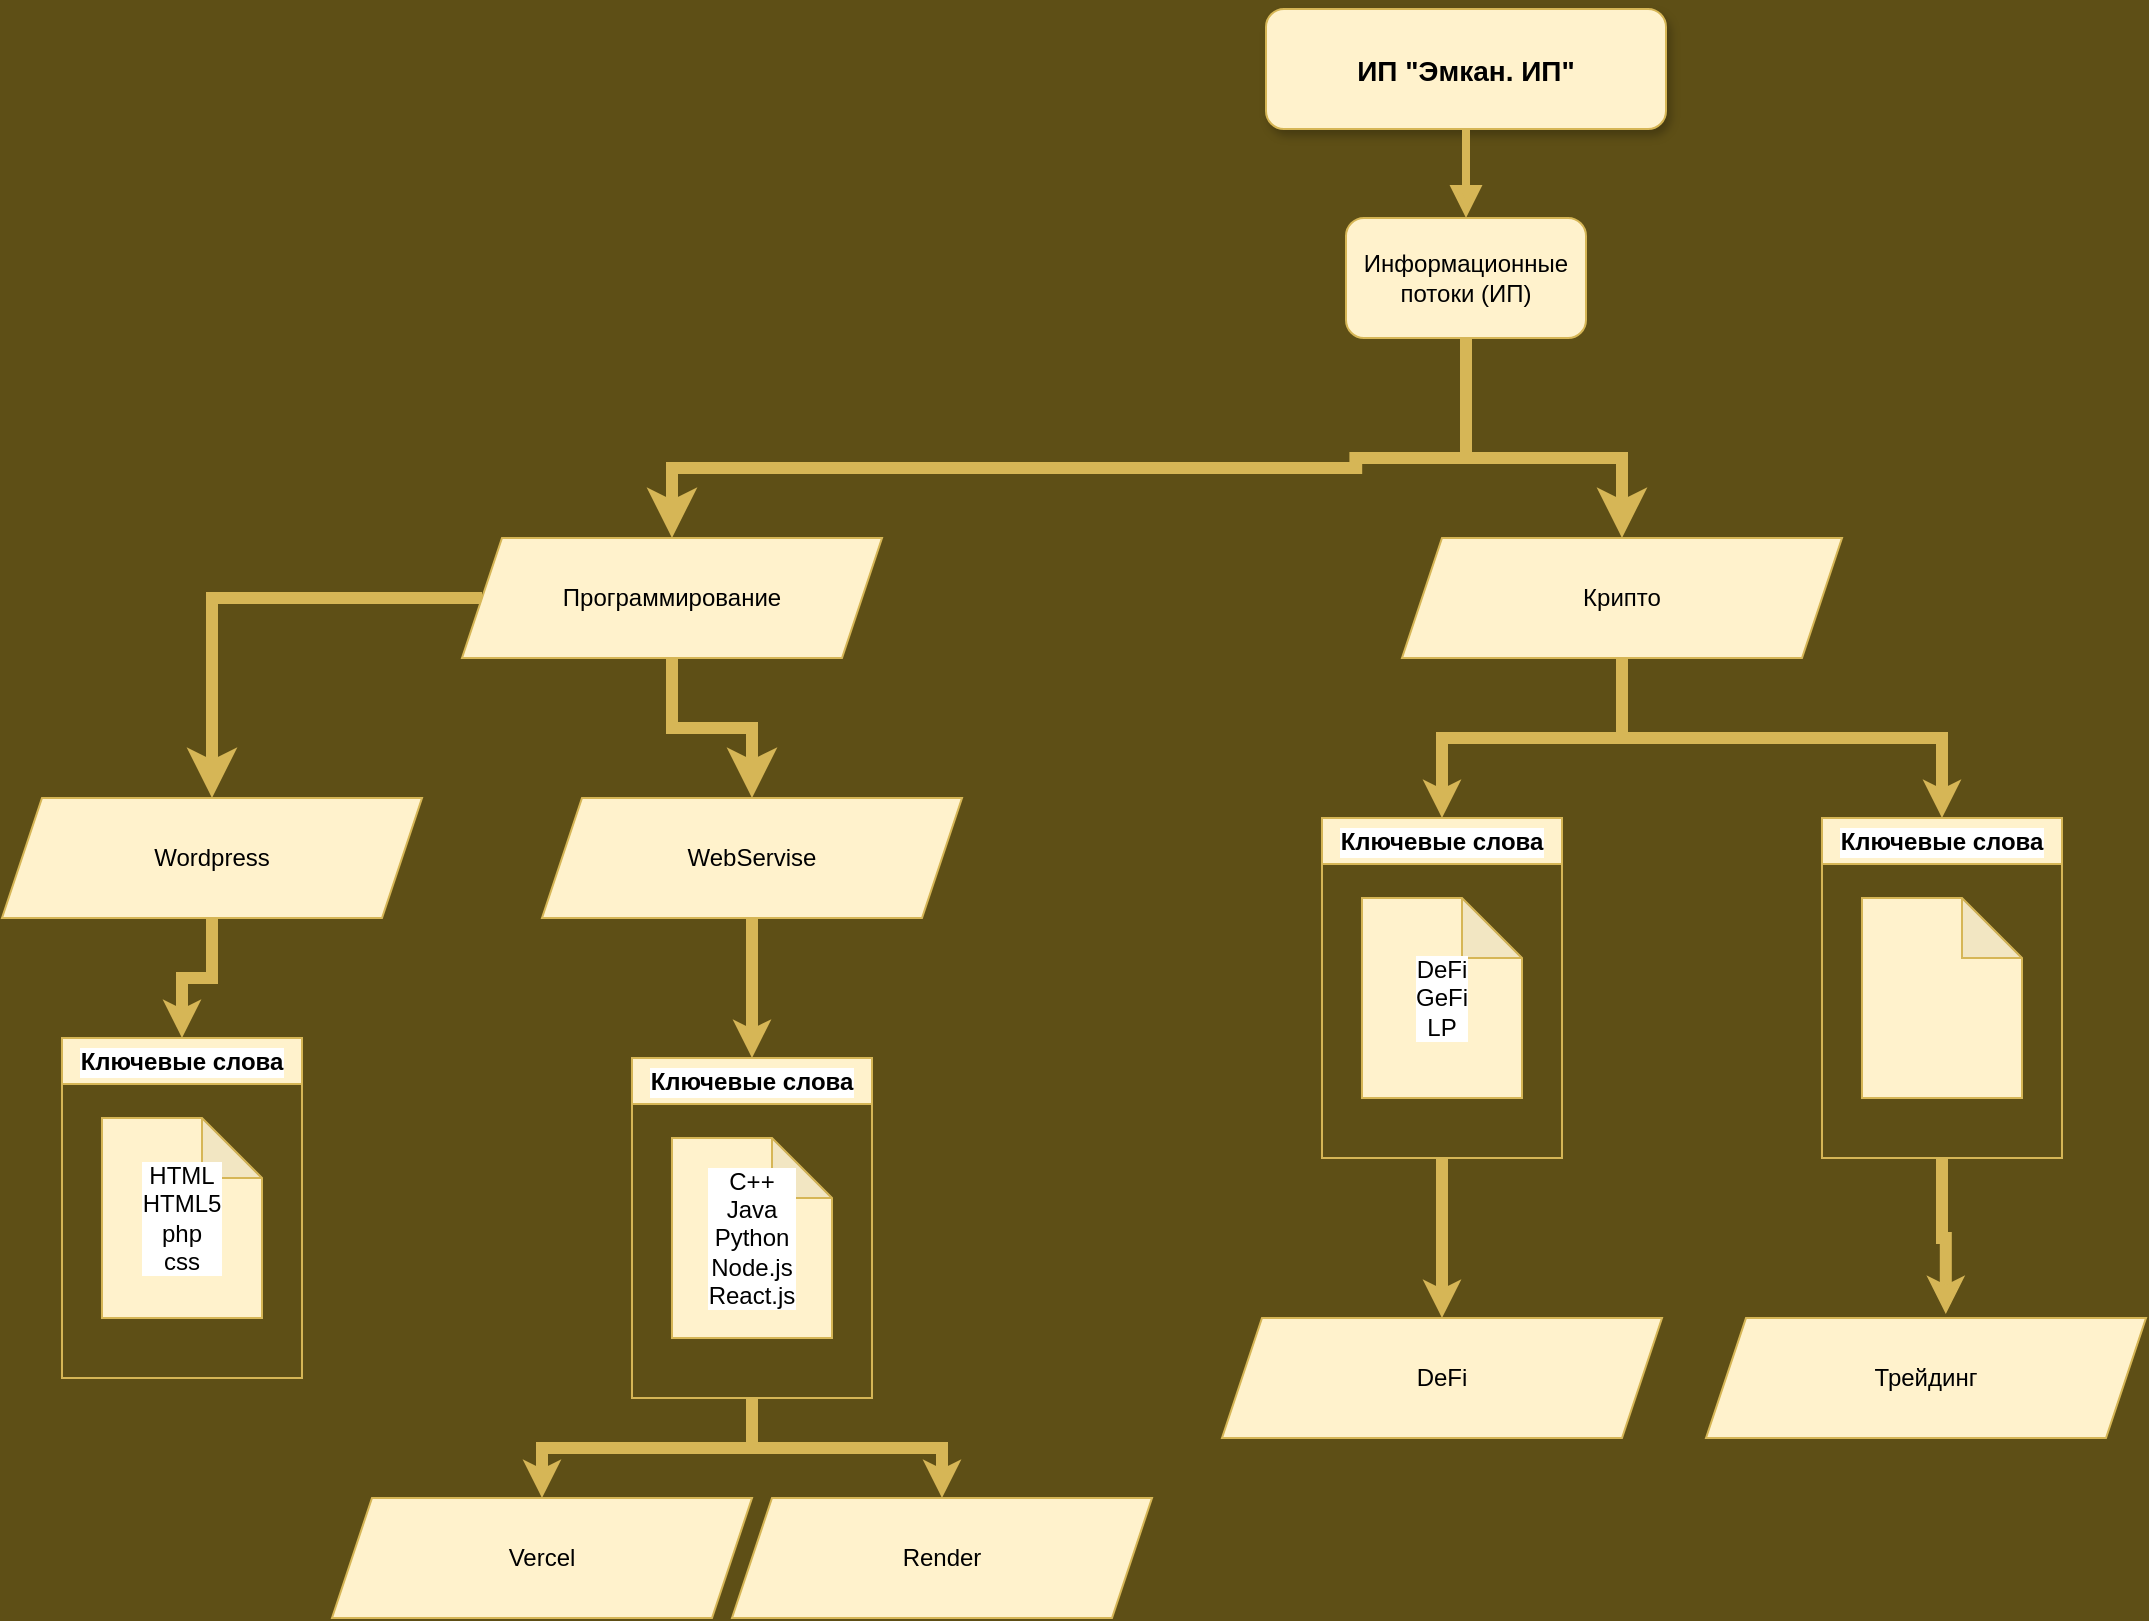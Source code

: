 <mxfile version="26.0.8">
  <diagram name="Page-1" id="97916047-d0de-89f5-080d-49f4d83e522f">
    <mxGraphModel dx="1149" dy="669" grid="1" gridSize="10" guides="1" tooltips="1" connect="1" arrows="1" fold="1" page="1" pageScale="1.5" pageWidth="827" pageHeight="1169" background="#5E4F16" math="0" shadow="0" adaptiveColors="auto">
      <root>
        <mxCell id="0" />
        <mxCell id="1" parent="0" />
        <mxCell id="2" value="ИП &quot;Эмкан. ИП&quot;" style="rounded=1;fillColor=#fff2cc;strokeColor=#d6b656;shadow=1;fontStyle=1;fontSize=14;labelBackgroundColor=none;" parent="1" vertex="1">
          <mxGeometry x="672" y="205.5" width="200" height="60" as="geometry" />
        </mxCell>
        <mxCell id="29" value="" style="edgeStyle=elbowEdgeStyle;elbow=vertical;strokeWidth=4;endArrow=block;endFill=1;fontStyle=1;strokeColor=#d6b656;labelBackgroundColor=none;fontColor=default;rounded=1;entryX=0.5;entryY=0;entryDx=0;entryDy=0;fillColor=#fff2cc;" parent="1" source="2" target="Y_URq99LYlvzqPSsGO7z-56" edge="1">
          <mxGeometry x="22" y="165.5" width="100" height="100" as="geometry">
            <mxPoint x="22" y="265.5" as="sourcePoint" />
            <mxPoint x="772.0" y="350" as="targetPoint" />
          </mxGeometry>
        </mxCell>
        <mxCell id="Y_URq99LYlvzqPSsGO7z-57" value="" style="rounded=1;orthogonalLoop=1;jettySize=auto;html=1;strokeColor=none;fontColor=default;exitX=0.494;exitY=0.061;exitDx=0;exitDy=0;exitPerimeter=0;labelBackgroundColor=none;fillColor=#fff2cc;shape=link;shadow=0;" edge="1" parent="1" source="Y_URq99LYlvzqPSsGO7z-56" target="2">
          <mxGeometry relative="1" as="geometry" />
        </mxCell>
        <mxCell id="Y_URq99LYlvzqPSsGO7z-92" style="edgeStyle=orthogonalEdgeStyle;shape=connector;rounded=0;orthogonalLoop=1;jettySize=auto;html=1;strokeColor=#d6b656;strokeWidth=6;align=center;verticalAlign=middle;fontFamily=Helvetica;fontSize=12;fontColor=default;labelBackgroundColor=default;endArrow=classic;endSize=6;fillColor=#fff2cc;" edge="1" parent="1" source="Y_URq99LYlvzqPSsGO7z-58" target="Y_URq99LYlvzqPSsGO7z-87">
          <mxGeometry relative="1" as="geometry" />
        </mxCell>
        <mxCell id="Y_URq99LYlvzqPSsGO7z-93" style="edgeStyle=orthogonalEdgeStyle;shape=connector;rounded=0;orthogonalLoop=1;jettySize=auto;html=1;exitX=0.5;exitY=1;exitDx=0;exitDy=0;strokeColor=#d6b656;strokeWidth=6;align=center;verticalAlign=middle;fontFamily=Helvetica;fontSize=12;fontColor=default;labelBackgroundColor=default;endArrow=classic;endSize=6;fillColor=#fff2cc;" edge="1" parent="1" source="Y_URq99LYlvzqPSsGO7z-58" target="Y_URq99LYlvzqPSsGO7z-89">
          <mxGeometry relative="1" as="geometry" />
        </mxCell>
        <mxCell id="Y_URq99LYlvzqPSsGO7z-58" value="&lt;div&gt;Программирование&lt;/div&gt;" style="shape=parallelogram;perimeter=parallelogramPerimeter;whiteSpace=wrap;html=1;fixedSize=1;strokeColor=#d6b656;fillColor=#fff2cc;" vertex="1" parent="1">
          <mxGeometry x="270" y="470" width="210" height="60" as="geometry" />
        </mxCell>
        <mxCell id="Y_URq99LYlvzqPSsGO7z-123" style="edgeStyle=orthogonalEdgeStyle;shape=connector;rounded=0;orthogonalLoop=1;jettySize=auto;html=1;exitX=0.5;exitY=1;exitDx=0;exitDy=0;strokeColor=#d6b656;strokeWidth=6;align=center;verticalAlign=middle;fontFamily=Helvetica;fontSize=12;fontColor=default;labelBackgroundColor=default;endArrow=classic;endSize=0;fillColor=#fff2cc;" edge="1" parent="1" source="Y_URq99LYlvzqPSsGO7z-59" target="Y_URq99LYlvzqPSsGO7z-119">
          <mxGeometry relative="1" as="geometry" />
        </mxCell>
        <mxCell id="Y_URq99LYlvzqPSsGO7z-124" style="edgeStyle=orthogonalEdgeStyle;shape=connector;rounded=0;orthogonalLoop=1;jettySize=auto;html=1;exitX=0.5;exitY=1;exitDx=0;exitDy=0;strokeColor=#d6b656;strokeWidth=6;align=center;verticalAlign=middle;fontFamily=Helvetica;fontSize=12;fontColor=default;labelBackgroundColor=default;endArrow=classic;endSize=0;fillColor=#fff2cc;" edge="1" parent="1" source="Y_URq99LYlvzqPSsGO7z-59" target="Y_URq99LYlvzqPSsGO7z-122">
          <mxGeometry relative="1" as="geometry" />
        </mxCell>
        <mxCell id="Y_URq99LYlvzqPSsGO7z-59" value="&lt;div&gt;Крипто&lt;/div&gt;" style="shape=parallelogram;perimeter=parallelogramPerimeter;whiteSpace=wrap;html=1;fixedSize=1;strokeColor=#d6b656;fillColor=#fff2cc;" vertex="1" parent="1">
          <mxGeometry x="740" y="470" width="220" height="60" as="geometry" />
        </mxCell>
        <mxCell id="Y_URq99LYlvzqPSsGO7z-60" value="&lt;div&gt;Трейдинг&lt;/div&gt;" style="shape=parallelogram;perimeter=parallelogramPerimeter;whiteSpace=wrap;html=1;fixedSize=1;strokeColor=#d6b656;fillColor=#fff2cc;" vertex="1" parent="1">
          <mxGeometry x="892" y="860" width="220" height="60" as="geometry" />
        </mxCell>
        <mxCell id="Y_URq99LYlvzqPSsGO7z-74" value="" style="group" vertex="1" connectable="0" parent="1">
          <mxGeometry x="712" y="310" width="120" height="110" as="geometry" />
        </mxCell>
        <mxCell id="Y_URq99LYlvzqPSsGO7z-56" value="Информационные потоки (ИП)" style="rounded=1;whiteSpace=wrap;html=1;strokeColor=#d6b656;fillColor=#fff2cc;labelBackgroundColor=none;" vertex="1" parent="Y_URq99LYlvzqPSsGO7z-74">
          <mxGeometry width="120" height="60" as="geometry" />
        </mxCell>
        <mxCell id="Y_URq99LYlvzqPSsGO7z-84" value="&lt;div&gt;DeFi&lt;/div&gt;" style="shape=parallelogram;perimeter=parallelogramPerimeter;whiteSpace=wrap;html=1;fixedSize=1;strokeColor=#d6b656;fillColor=#fff2cc;" vertex="1" parent="1">
          <mxGeometry x="650" y="860" width="220" height="60" as="geometry" />
        </mxCell>
        <mxCell id="Y_URq99LYlvzqPSsGO7z-80" value="" style="group" vertex="1" connectable="0" parent="1">
          <mxGeometry x="390" y="430" width="460" height="5" as="geometry" />
        </mxCell>
        <mxCell id="Y_URq99LYlvzqPSsGO7z-76" value="" style="endArrow=classic;html=1;rounded=0;strokeColor=#d6b656;fontFamily=Helvetica;fontSize=12;fontColor=default;fillColor=#fff2cc;endSize=6;exitX=0.5;exitY=1;exitDx=0;exitDy=0;entryX=0.5;entryY=0;entryDx=0;entryDy=0;edgeStyle=orthogonalEdgeStyle;strokeWidth=6;" edge="1" parent="Y_URq99LYlvzqPSsGO7z-80" source="Y_URq99LYlvzqPSsGO7z-56" target="Y_URq99LYlvzqPSsGO7z-58">
          <mxGeometry width="50" height="50" relative="1" as="geometry">
            <mxPoint x="190.883" y="-66.94" as="sourcePoint" />
            <mxPoint x="-119.259" y="20" as="targetPoint" />
            <Array as="points">
              <mxPoint x="327.111" />
              <mxPoint y="5" />
            </Array>
          </mxGeometry>
        </mxCell>
        <mxCell id="Y_URq99LYlvzqPSsGO7z-79" value="" style="endArrow=classic;html=1;rounded=0;strokeColor=#d6b656;strokeWidth=6;align=center;verticalAlign=middle;fontFamily=Helvetica;fontSize=12;fontColor=default;labelBackgroundColor=default;edgeStyle=orthogonalEdgeStyle;endSize=6;fillColor=#fff2cc;entryX=0.5;entryY=0;entryDx=0;entryDy=0;" edge="1" parent="Y_URq99LYlvzqPSsGO7z-80" target="Y_URq99LYlvzqPSsGO7z-59">
          <mxGeometry width="50" height="50" relative="1" as="geometry">
            <mxPoint x="323.704" as="sourcePoint" />
            <mxPoint x="255.556" y="-60" as="targetPoint" />
            <Array as="points">
              <mxPoint x="460" />
            </Array>
          </mxGeometry>
        </mxCell>
        <mxCell id="Y_URq99LYlvzqPSsGO7z-107" style="edgeStyle=orthogonalEdgeStyle;shape=connector;rounded=0;orthogonalLoop=1;jettySize=auto;html=1;exitX=0.5;exitY=1;exitDx=0;exitDy=0;entryX=0.5;entryY=0;entryDx=0;entryDy=0;strokeColor=#d6b656;strokeWidth=6;align=center;verticalAlign=middle;fontFamily=Helvetica;fontSize=12;fontColor=default;labelBackgroundColor=default;endArrow=classic;endSize=0;fillColor=#fff2cc;" edge="1" parent="1" source="Y_URq99LYlvzqPSsGO7z-87" target="Y_URq99LYlvzqPSsGO7z-105">
          <mxGeometry relative="1" as="geometry" />
        </mxCell>
        <mxCell id="Y_URq99LYlvzqPSsGO7z-87" value="&lt;div&gt;Wordpress&lt;/div&gt;" style="shape=parallelogram;perimeter=parallelogramPerimeter;whiteSpace=wrap;html=1;fixedSize=1;strokeColor=#d6b656;fillColor=#fff2cc;" vertex="1" parent="1">
          <mxGeometry x="40" y="600" width="210" height="60" as="geometry" />
        </mxCell>
        <mxCell id="Y_URq99LYlvzqPSsGO7z-111" style="edgeStyle=orthogonalEdgeStyle;shape=connector;rounded=0;orthogonalLoop=1;jettySize=auto;html=1;exitX=0.5;exitY=1;exitDx=0;exitDy=0;strokeColor=#d6b656;strokeWidth=6;align=center;verticalAlign=middle;fontFamily=Helvetica;fontSize=12;fontColor=default;labelBackgroundColor=default;endArrow=classic;endSize=0;fillColor=#fff2cc;" edge="1" parent="1" source="Y_URq99LYlvzqPSsGO7z-89" target="Y_URq99LYlvzqPSsGO7z-110">
          <mxGeometry relative="1" as="geometry" />
        </mxCell>
        <mxCell id="Y_URq99LYlvzqPSsGO7z-89" value="&lt;div&gt;WebServise&lt;/div&gt;" style="shape=parallelogram;perimeter=parallelogramPerimeter;whiteSpace=wrap;html=1;fixedSize=1;strokeColor=#d6b656;fillColor=#fff2cc;" vertex="1" parent="1">
          <mxGeometry x="310" y="600" width="210" height="60" as="geometry" />
        </mxCell>
        <mxCell id="Y_URq99LYlvzqPSsGO7z-90" value="&lt;div&gt;Vercel&lt;/div&gt;" style="shape=parallelogram;perimeter=parallelogramPerimeter;whiteSpace=wrap;html=1;fixedSize=1;strokeColor=#d6b656;fillColor=#fff2cc;" vertex="1" parent="1">
          <mxGeometry x="205" y="950" width="210" height="60" as="geometry" />
        </mxCell>
        <mxCell id="Y_URq99LYlvzqPSsGO7z-91" value="Render" style="shape=parallelogram;perimeter=parallelogramPerimeter;whiteSpace=wrap;html=1;fixedSize=1;strokeColor=#d6b656;fillColor=#fff2cc;" vertex="1" parent="1">
          <mxGeometry x="405" y="950" width="210" height="60" as="geometry" />
        </mxCell>
        <mxCell id="Y_URq99LYlvzqPSsGO7z-106" value="" style="group" vertex="1" connectable="0" parent="1">
          <mxGeometry x="70" y="720" width="120" height="170" as="geometry" />
        </mxCell>
        <mxCell id="Y_URq99LYlvzqPSsGO7z-97" value="&lt;div&gt;HTML&lt;/div&gt;&lt;div&gt;HTML5&lt;/div&gt;&lt;div&gt;php&lt;/div&gt;&lt;div&gt;css&lt;/div&gt;" style="shape=note;whiteSpace=wrap;html=1;backgroundOutline=1;darkOpacity=0.05;strokeColor=#d6b656;align=center;verticalAlign=middle;fontFamily=Helvetica;fontSize=12;fontColor=default;labelBackgroundColor=default;fillColor=#fff2cc;" vertex="1" parent="Y_URq99LYlvzqPSsGO7z-106">
          <mxGeometry x="20" y="40" width="80" height="100" as="geometry" />
        </mxCell>
        <mxCell id="Y_URq99LYlvzqPSsGO7z-105" value="Ключевые слова" style="swimlane;whiteSpace=wrap;html=1;strokeColor=#d6b656;align=center;verticalAlign=middle;fontFamily=Helvetica;fontSize=12;fontColor=default;labelBackgroundColor=default;fillColor=#fff2cc;" vertex="1" parent="Y_URq99LYlvzqPSsGO7z-106">
          <mxGeometry width="120" height="170" as="geometry" />
        </mxCell>
        <mxCell id="Y_URq99LYlvzqPSsGO7z-108" value="" style="group" vertex="1" connectable="0" parent="1">
          <mxGeometry x="355" y="730" width="120" height="170" as="geometry" />
        </mxCell>
        <mxCell id="Y_URq99LYlvzqPSsGO7z-109" value="&lt;div&gt;C++&lt;/div&gt;&lt;div&gt;Java&lt;/div&gt;&lt;div&gt;Python&lt;/div&gt;&lt;div&gt;Node.js&lt;/div&gt;&lt;div&gt;React.js&lt;/div&gt;" style="shape=note;whiteSpace=wrap;html=1;backgroundOutline=1;darkOpacity=0.05;strokeColor=#d6b656;align=center;verticalAlign=middle;fontFamily=Helvetica;fontSize=12;fontColor=default;labelBackgroundColor=default;fillColor=#fff2cc;" vertex="1" parent="Y_URq99LYlvzqPSsGO7z-108">
          <mxGeometry x="20" y="40" width="80" height="100" as="geometry" />
        </mxCell>
        <mxCell id="Y_URq99LYlvzqPSsGO7z-110" value="Ключевые слова" style="swimlane;whiteSpace=wrap;html=1;strokeColor=#d6b656;align=center;verticalAlign=middle;fontFamily=Helvetica;fontSize=12;fontColor=default;labelBackgroundColor=default;fillColor=#fff2cc;" vertex="1" parent="Y_URq99LYlvzqPSsGO7z-108">
          <mxGeometry width="120" height="170" as="geometry" />
        </mxCell>
        <mxCell id="Y_URq99LYlvzqPSsGO7z-112" style="edgeStyle=orthogonalEdgeStyle;shape=connector;rounded=0;orthogonalLoop=1;jettySize=auto;html=1;exitX=0.5;exitY=1;exitDx=0;exitDy=0;strokeColor=#d6b656;strokeWidth=6;align=center;verticalAlign=middle;fontFamily=Helvetica;fontSize=12;fontColor=default;labelBackgroundColor=default;endArrow=classic;endSize=0;fillColor=#fff2cc;" edge="1" parent="1" source="Y_URq99LYlvzqPSsGO7z-110" target="Y_URq99LYlvzqPSsGO7z-90">
          <mxGeometry relative="1" as="geometry" />
        </mxCell>
        <mxCell id="Y_URq99LYlvzqPSsGO7z-113" style="edgeStyle=orthogonalEdgeStyle;shape=connector;rounded=0;orthogonalLoop=1;jettySize=auto;html=1;exitX=0.5;exitY=1;exitDx=0;exitDy=0;strokeColor=#d6b656;strokeWidth=6;align=center;verticalAlign=middle;fontFamily=Helvetica;fontSize=12;fontColor=default;labelBackgroundColor=default;endArrow=classic;endSize=0;fillColor=#fff2cc;" edge="1" parent="1" source="Y_URq99LYlvzqPSsGO7z-110" target="Y_URq99LYlvzqPSsGO7z-91">
          <mxGeometry relative="1" as="geometry" />
        </mxCell>
        <mxCell id="Y_URq99LYlvzqPSsGO7z-117" value="" style="group" vertex="1" connectable="0" parent="1">
          <mxGeometry x="700" y="610" width="120" height="170" as="geometry" />
        </mxCell>
        <mxCell id="Y_URq99LYlvzqPSsGO7z-118" value="&lt;div&gt;DeFi&lt;/div&gt;&lt;div&gt;GeFi&lt;/div&gt;&lt;div&gt;LP&lt;/div&gt;" style="shape=note;whiteSpace=wrap;html=1;backgroundOutline=1;darkOpacity=0.05;strokeColor=#d6b656;align=center;verticalAlign=middle;fontFamily=Helvetica;fontSize=12;fontColor=default;labelBackgroundColor=default;fillColor=#fff2cc;" vertex="1" parent="Y_URq99LYlvzqPSsGO7z-117">
          <mxGeometry x="20" y="40" width="80" height="100" as="geometry" />
        </mxCell>
        <mxCell id="Y_URq99LYlvzqPSsGO7z-119" value="Ключевые слова" style="swimlane;whiteSpace=wrap;html=1;strokeColor=#d6b656;align=center;verticalAlign=middle;fontFamily=Helvetica;fontSize=12;fontColor=default;labelBackgroundColor=default;fillColor=#fff2cc;" vertex="1" parent="Y_URq99LYlvzqPSsGO7z-117">
          <mxGeometry width="120" height="170" as="geometry" />
        </mxCell>
        <mxCell id="Y_URq99LYlvzqPSsGO7z-120" value="" style="group" vertex="1" connectable="0" parent="1">
          <mxGeometry x="950" y="610" width="120" height="170" as="geometry" />
        </mxCell>
        <mxCell id="Y_URq99LYlvzqPSsGO7z-121" value="" style="shape=note;whiteSpace=wrap;html=1;backgroundOutline=1;darkOpacity=0.05;strokeColor=#d6b656;align=center;verticalAlign=middle;fontFamily=Helvetica;fontSize=12;fontColor=default;labelBackgroundColor=default;fillColor=#fff2cc;" vertex="1" parent="Y_URq99LYlvzqPSsGO7z-120">
          <mxGeometry x="20" y="40" width="80" height="100" as="geometry" />
        </mxCell>
        <mxCell id="Y_URq99LYlvzqPSsGO7z-122" value="Ключевые слова" style="swimlane;whiteSpace=wrap;html=1;strokeColor=#d6b656;align=center;verticalAlign=middle;fontFamily=Helvetica;fontSize=12;fontColor=default;labelBackgroundColor=default;fillColor=#fff2cc;" vertex="1" parent="Y_URq99LYlvzqPSsGO7z-120">
          <mxGeometry width="120" height="170" as="geometry" />
        </mxCell>
        <mxCell id="Y_URq99LYlvzqPSsGO7z-125" style="edgeStyle=orthogonalEdgeStyle;shape=connector;rounded=0;orthogonalLoop=1;jettySize=auto;html=1;exitX=0.5;exitY=1;exitDx=0;exitDy=0;entryX=0.5;entryY=0;entryDx=0;entryDy=0;strokeColor=#d6b656;strokeWidth=6;align=center;verticalAlign=middle;fontFamily=Helvetica;fontSize=12;fontColor=default;labelBackgroundColor=default;endArrow=classic;endSize=0;fillColor=#fff2cc;" edge="1" parent="1" source="Y_URq99LYlvzqPSsGO7z-119" target="Y_URq99LYlvzqPSsGO7z-84">
          <mxGeometry relative="1" as="geometry" />
        </mxCell>
        <mxCell id="Y_URq99LYlvzqPSsGO7z-126" style="edgeStyle=orthogonalEdgeStyle;shape=connector;rounded=0;orthogonalLoop=1;jettySize=auto;html=1;exitX=0.5;exitY=1;exitDx=0;exitDy=0;entryX=0.545;entryY=-0.033;entryDx=0;entryDy=0;entryPerimeter=0;strokeColor=#d6b656;strokeWidth=6;align=center;verticalAlign=middle;fontFamily=Helvetica;fontSize=12;fontColor=default;labelBackgroundColor=default;endArrow=classic;endSize=0;fillColor=#fff2cc;" edge="1" parent="1" source="Y_URq99LYlvzqPSsGO7z-122" target="Y_URq99LYlvzqPSsGO7z-60">
          <mxGeometry relative="1" as="geometry" />
        </mxCell>
      </root>
    </mxGraphModel>
  </diagram>
</mxfile>

